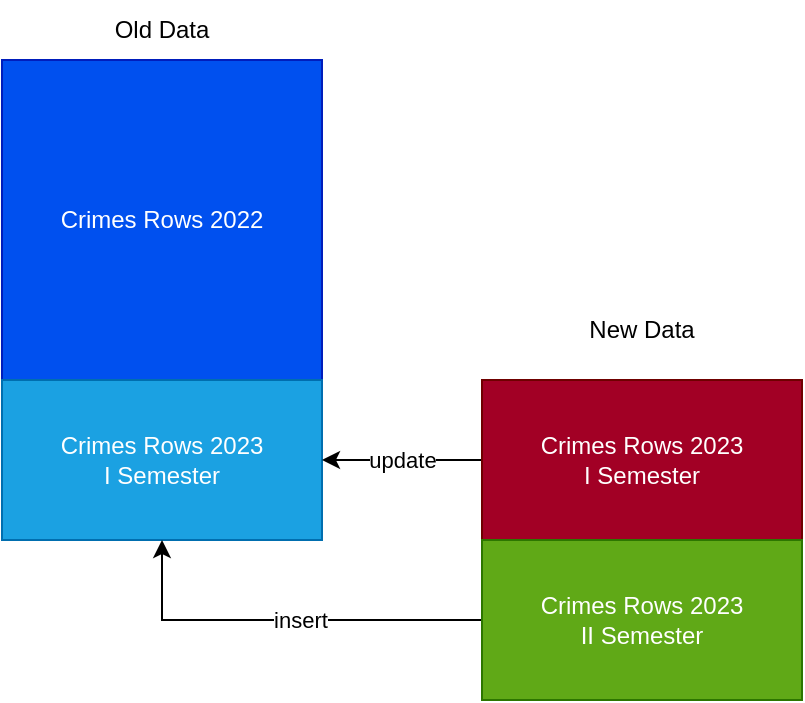 <mxfile version="21.3.2" type="onedrive">
  <diagram name="Page-1" id="WscLqW6jfwpBCmzCHr0K">
    <mxGraphModel grid="1" page="1" gridSize="10" guides="1" tooltips="1" connect="1" arrows="1" fold="1" pageScale="1" pageWidth="827" pageHeight="1169" math="0" shadow="0">
      <root>
        <mxCell id="0" />
        <mxCell id="1" parent="0" />
        <mxCell id="P4VYeAbGzcZU1P0pwk_B-1" value="Crimes Rows 2022" style="rounded=0;whiteSpace=wrap;html=1;fillColor=#0050ef;fontColor=#ffffff;strokeColor=#001DBC;" vertex="1" parent="1">
          <mxGeometry x="200" y="80" width="160" height="160" as="geometry" />
        </mxCell>
        <mxCell id="P4VYeAbGzcZU1P0pwk_B-2" value="Crimes Rows 2023&lt;br&gt;I Semester" style="rounded=0;whiteSpace=wrap;html=1;fillColor=#1ba1e2;fontColor=#ffffff;strokeColor=#006EAF;" vertex="1" parent="1">
          <mxGeometry x="200" y="240" width="160" height="80" as="geometry" />
        </mxCell>
        <mxCell id="P4VYeAbGzcZU1P0pwk_B-10" style="edgeStyle=orthogonalEdgeStyle;rounded=0;orthogonalLoop=1;jettySize=auto;html=1;entryX=1;entryY=0.5;entryDx=0;entryDy=0;" edge="1" parent="1" source="P4VYeAbGzcZU1P0pwk_B-5" target="P4VYeAbGzcZU1P0pwk_B-2">
          <mxGeometry relative="1" as="geometry" />
        </mxCell>
        <mxCell id="P4VYeAbGzcZU1P0pwk_B-11" value="update" style="edgeLabel;html=1;align=center;verticalAlign=middle;resizable=0;points=[];" connectable="0" vertex="1" parent="P4VYeAbGzcZU1P0pwk_B-10">
          <mxGeometry x="0.354" relative="1" as="geometry">
            <mxPoint x="14" as="offset" />
          </mxGeometry>
        </mxCell>
        <mxCell id="P4VYeAbGzcZU1P0pwk_B-5" value="Crimes Rows 2023&lt;br&gt;I Semester" style="rounded=0;whiteSpace=wrap;html=1;fillColor=#a20025;fontColor=#ffffff;strokeColor=#6F0000;" vertex="1" parent="1">
          <mxGeometry x="440" y="240" width="160" height="80" as="geometry" />
        </mxCell>
        <mxCell id="P4VYeAbGzcZU1P0pwk_B-7" style="edgeStyle=orthogonalEdgeStyle;rounded=0;orthogonalLoop=1;jettySize=auto;html=1;entryX=0.5;entryY=1;entryDx=0;entryDy=0;" edge="1" parent="1" source="P4VYeAbGzcZU1P0pwk_B-6" target="P4VYeAbGzcZU1P0pwk_B-2">
          <mxGeometry relative="1" as="geometry" />
        </mxCell>
        <mxCell id="P4VYeAbGzcZU1P0pwk_B-8" value="insert" style="edgeLabel;html=1;align=center;verticalAlign=middle;resizable=0;points=[];" connectable="0" vertex="1" parent="P4VYeAbGzcZU1P0pwk_B-7">
          <mxGeometry x="0.05" y="1" relative="1" as="geometry">
            <mxPoint x="14" y="-1" as="offset" />
          </mxGeometry>
        </mxCell>
        <mxCell id="P4VYeAbGzcZU1P0pwk_B-6" value="Crimes Rows 2023&lt;br&gt;II Semester" style="rounded=0;whiteSpace=wrap;html=1;fillColor=#60a917;fontColor=#ffffff;strokeColor=#2D7600;" vertex="1" parent="1">
          <mxGeometry x="440" y="320" width="160" height="80" as="geometry" />
        </mxCell>
        <mxCell id="P4VYeAbGzcZU1P0pwk_B-12" value="Old Data" style="text;html=1;strokeColor=none;fillColor=none;align=center;verticalAlign=middle;whiteSpace=wrap;rounded=0;" vertex="1" parent="1">
          <mxGeometry x="250" y="50" width="60" height="30" as="geometry" />
        </mxCell>
        <mxCell id="P4VYeAbGzcZU1P0pwk_B-13" value="New Data" style="text;html=1;strokeColor=none;fillColor=none;align=center;verticalAlign=middle;whiteSpace=wrap;rounded=0;" vertex="1" parent="1">
          <mxGeometry x="490" y="200" width="60" height="30" as="geometry" />
        </mxCell>
      </root>
    </mxGraphModel>
  </diagram>
</mxfile>
